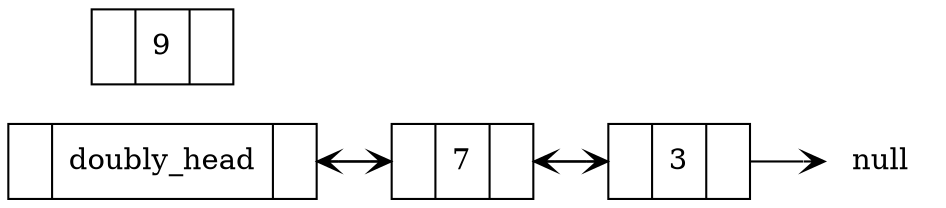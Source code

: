 digraph single_linked_list {
        rankdir=LR;
        node [shape=record];
        head [label="{ <prev> | doubly_head | <next>  }"]
        a [label="{ <prev> | 3 | <next>  }"]
        b [label="{ <prev> | 7 | <next>  }"]
        c [label="{ <prev> | 9 | <next>  }"]
        null [shape=none, label="null"];
        head:next -> b [arrowhead=vee, tailclip=false];
        b:next -> a[arrowhead=vee, tailclip=false];
        b:prev -> head[arrowhead=vee, tailclip=false];
        a:next -> null [arrowhead=vee, tailclip=false];
        a:prev-> b[arrowhead=vee, tailclip=false];
}

